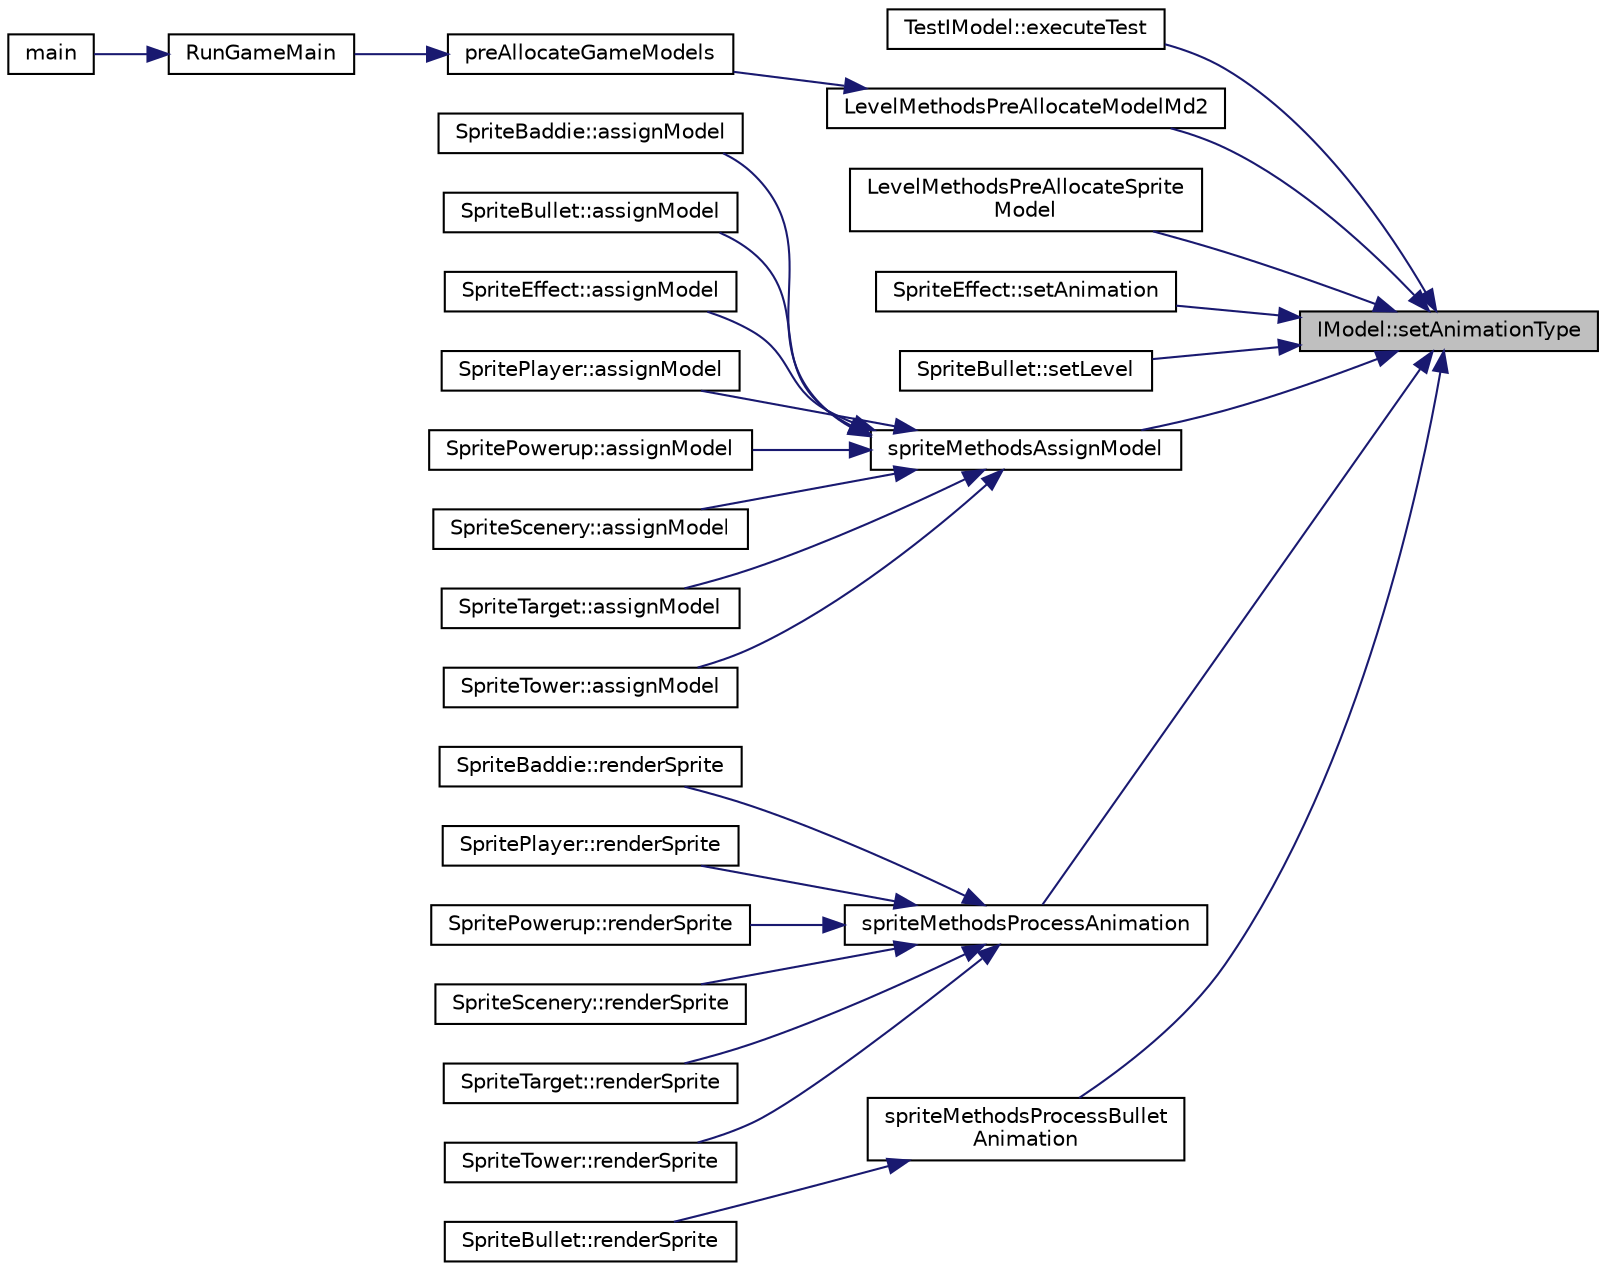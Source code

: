 digraph "IModel::setAnimationType"
{
 // LATEX_PDF_SIZE
  edge [fontname="Helvetica",fontsize="10",labelfontname="Helvetica",labelfontsize="10"];
  node [fontname="Helvetica",fontsize="10",shape=record];
  rankdir="RL";
  Node1 [label="IModel::setAnimationType",height=0.2,width=0.4,color="black", fillcolor="grey75", style="filled", fontcolor="black",tooltip=" "];
  Node1 -> Node2 [dir="back",color="midnightblue",fontsize="10",style="solid"];
  Node2 [label="TestIModel::executeTest",height=0.2,width=0.4,color="black", fillcolor="white", style="filled",URL="$class_test_i_model.html#a60b6f04a43da1d8287f3bb1ca222dd85",tooltip=" "];
  Node1 -> Node3 [dir="back",color="midnightblue",fontsize="10",style="solid"];
  Node3 [label="LevelMethodsPreAllocateModelMd2",height=0.2,width=0.4,color="black", fillcolor="white", style="filled",URL="$_level_methods_8cpp.html#a4ee75dc3a03cd1186669bd6a76f346c9",tooltip=" "];
  Node3 -> Node4 [dir="back",color="midnightblue",fontsize="10",style="solid"];
  Node4 [label="preAllocateGameModels",height=0.2,width=0.4,color="black", fillcolor="white", style="filled",URL="$main_8cpp.html#a201fc25b32d87b4c76ff249079453e5c",tooltip=" "];
  Node4 -> Node5 [dir="back",color="midnightblue",fontsize="10",style="solid"];
  Node5 [label="RunGameMain",height=0.2,width=0.4,color="black", fillcolor="white", style="filled",URL="$main_8cpp.html#aa4173368a267598f9c3c83944e79a303",tooltip=" "];
  Node5 -> Node6 [dir="back",color="midnightblue",fontsize="10",style="solid"];
  Node6 [label="main",height=0.2,width=0.4,color="black", fillcolor="white", style="filled",URL="$main_8cpp.html#a3c04138a5bfe5d72780bb7e82a18e627",tooltip=" "];
  Node1 -> Node7 [dir="back",color="midnightblue",fontsize="10",style="solid"];
  Node7 [label="LevelMethodsPreAllocateSprite\lModel",height=0.2,width=0.4,color="black", fillcolor="white", style="filled",URL="$_level_methods_8cpp.html#a5f7801fd216b55fae108781c859002b8",tooltip=" "];
  Node1 -> Node8 [dir="back",color="midnightblue",fontsize="10",style="solid"];
  Node8 [label="SpriteEffect::setAnimation",height=0.2,width=0.4,color="black", fillcolor="white", style="filled",URL="$class_sprite_effect.html#a6d93d2447d01ad39cbf109f4f0b579b7",tooltip=" "];
  Node1 -> Node9 [dir="back",color="midnightblue",fontsize="10",style="solid"];
  Node9 [label="SpriteBullet::setLevel",height=0.2,width=0.4,color="black", fillcolor="white", style="filled",URL="$class_sprite_bullet.html#a3ac210bd6b268bf6731e8d53a435691e",tooltip=" "];
  Node1 -> Node10 [dir="back",color="midnightblue",fontsize="10",style="solid"];
  Node10 [label="spriteMethodsAssignModel",height=0.2,width=0.4,color="black", fillcolor="white", style="filled",URL="$_sprite_methods_8cpp.html#a0353a1f314bbaac068a68198e616962a",tooltip=" "];
  Node10 -> Node11 [dir="back",color="midnightblue",fontsize="10",style="solid"];
  Node11 [label="SpriteBaddie::assignModel",height=0.2,width=0.4,color="black", fillcolor="white", style="filled",URL="$class_sprite_baddie.html#a4c4b76a1bbf5fcc978e7ff4c5c98e468",tooltip=" "];
  Node10 -> Node12 [dir="back",color="midnightblue",fontsize="10",style="solid"];
  Node12 [label="SpriteBullet::assignModel",height=0.2,width=0.4,color="black", fillcolor="white", style="filled",URL="$class_sprite_bullet.html#aeefb8503ffc2a3fe14eb810b82bebf66",tooltip=" "];
  Node10 -> Node13 [dir="back",color="midnightblue",fontsize="10",style="solid"];
  Node13 [label="SpriteEffect::assignModel",height=0.2,width=0.4,color="black", fillcolor="white", style="filled",URL="$class_sprite_effect.html#ad9e08c979b8054accc7971112ee11e52",tooltip=" "];
  Node10 -> Node14 [dir="back",color="midnightblue",fontsize="10",style="solid"];
  Node14 [label="SpritePlayer::assignModel",height=0.2,width=0.4,color="black", fillcolor="white", style="filled",URL="$class_sprite_player.html#a830bbc4cc2c77bc46e0e6d0532ca7022",tooltip=" "];
  Node10 -> Node15 [dir="back",color="midnightblue",fontsize="10",style="solid"];
  Node15 [label="SpritePowerup::assignModel",height=0.2,width=0.4,color="black", fillcolor="white", style="filled",URL="$class_sprite_powerup.html#a117e42754f375bda4ebd72d233dd2f46",tooltip=" "];
  Node10 -> Node16 [dir="back",color="midnightblue",fontsize="10",style="solid"];
  Node16 [label="SpriteScenery::assignModel",height=0.2,width=0.4,color="black", fillcolor="white", style="filled",URL="$class_sprite_scenery.html#a75eeef9b5eb87665193753a4d75efb2c",tooltip=" "];
  Node10 -> Node17 [dir="back",color="midnightblue",fontsize="10",style="solid"];
  Node17 [label="SpriteTarget::assignModel",height=0.2,width=0.4,color="black", fillcolor="white", style="filled",URL="$class_sprite_target.html#a56605904818f2d781663fb190c6e3296",tooltip=" "];
  Node10 -> Node18 [dir="back",color="midnightblue",fontsize="10",style="solid"];
  Node18 [label="SpriteTower::assignModel",height=0.2,width=0.4,color="black", fillcolor="white", style="filled",URL="$class_sprite_tower.html#a296a0fe901ec95d9f092ca7bf385a225",tooltip=" "];
  Node1 -> Node19 [dir="back",color="midnightblue",fontsize="10",style="solid"];
  Node19 [label="spriteMethodsProcessAnimation",height=0.2,width=0.4,color="black", fillcolor="white", style="filled",URL="$_sprite_methods_8cpp.html#a115e89f458f763005e03f2042976b4b9",tooltip=" "];
  Node19 -> Node20 [dir="back",color="midnightblue",fontsize="10",style="solid"];
  Node20 [label="SpriteBaddie::renderSprite",height=0.2,width=0.4,color="black", fillcolor="white", style="filled",URL="$class_sprite_baddie.html#a3fb15b57d1a864b79f125896f0ae16ca",tooltip=" "];
  Node19 -> Node21 [dir="back",color="midnightblue",fontsize="10",style="solid"];
  Node21 [label="SpritePlayer::renderSprite",height=0.2,width=0.4,color="black", fillcolor="white", style="filled",URL="$class_sprite_player.html#a819e727050ccf6e43ba329abbd9c7836",tooltip=" "];
  Node19 -> Node22 [dir="back",color="midnightblue",fontsize="10",style="solid"];
  Node22 [label="SpritePowerup::renderSprite",height=0.2,width=0.4,color="black", fillcolor="white", style="filled",URL="$class_sprite_powerup.html#af6eda6fdcff9052038ca0a7007bf1c21",tooltip=" "];
  Node19 -> Node23 [dir="back",color="midnightblue",fontsize="10",style="solid"];
  Node23 [label="SpriteScenery::renderSprite",height=0.2,width=0.4,color="black", fillcolor="white", style="filled",URL="$class_sprite_scenery.html#a9f0f920ef1271a4791c7c2b8ebf342f5",tooltip=" "];
  Node19 -> Node24 [dir="back",color="midnightblue",fontsize="10",style="solid"];
  Node24 [label="SpriteTarget::renderSprite",height=0.2,width=0.4,color="black", fillcolor="white", style="filled",URL="$class_sprite_target.html#a005c55f749b48516d3618ba18186722e",tooltip=" "];
  Node19 -> Node25 [dir="back",color="midnightblue",fontsize="10",style="solid"];
  Node25 [label="SpriteTower::renderSprite",height=0.2,width=0.4,color="black", fillcolor="white", style="filled",URL="$class_sprite_tower.html#ad70534bf2ac9ce3487c91e0bbc4cf07f",tooltip=" "];
  Node1 -> Node26 [dir="back",color="midnightblue",fontsize="10",style="solid"];
  Node26 [label="spriteMethodsProcessBullet\lAnimation",height=0.2,width=0.4,color="black", fillcolor="white", style="filled",URL="$_sprite_methods_8cpp.html#a47691f146f3e5e93aebc3d7391f268e7",tooltip=" "];
  Node26 -> Node27 [dir="back",color="midnightblue",fontsize="10",style="solid"];
  Node27 [label="SpriteBullet::renderSprite",height=0.2,width=0.4,color="black", fillcolor="white", style="filled",URL="$class_sprite_bullet.html#a930f35de8c82155b85a39018c1759c9a",tooltip=" "];
}
